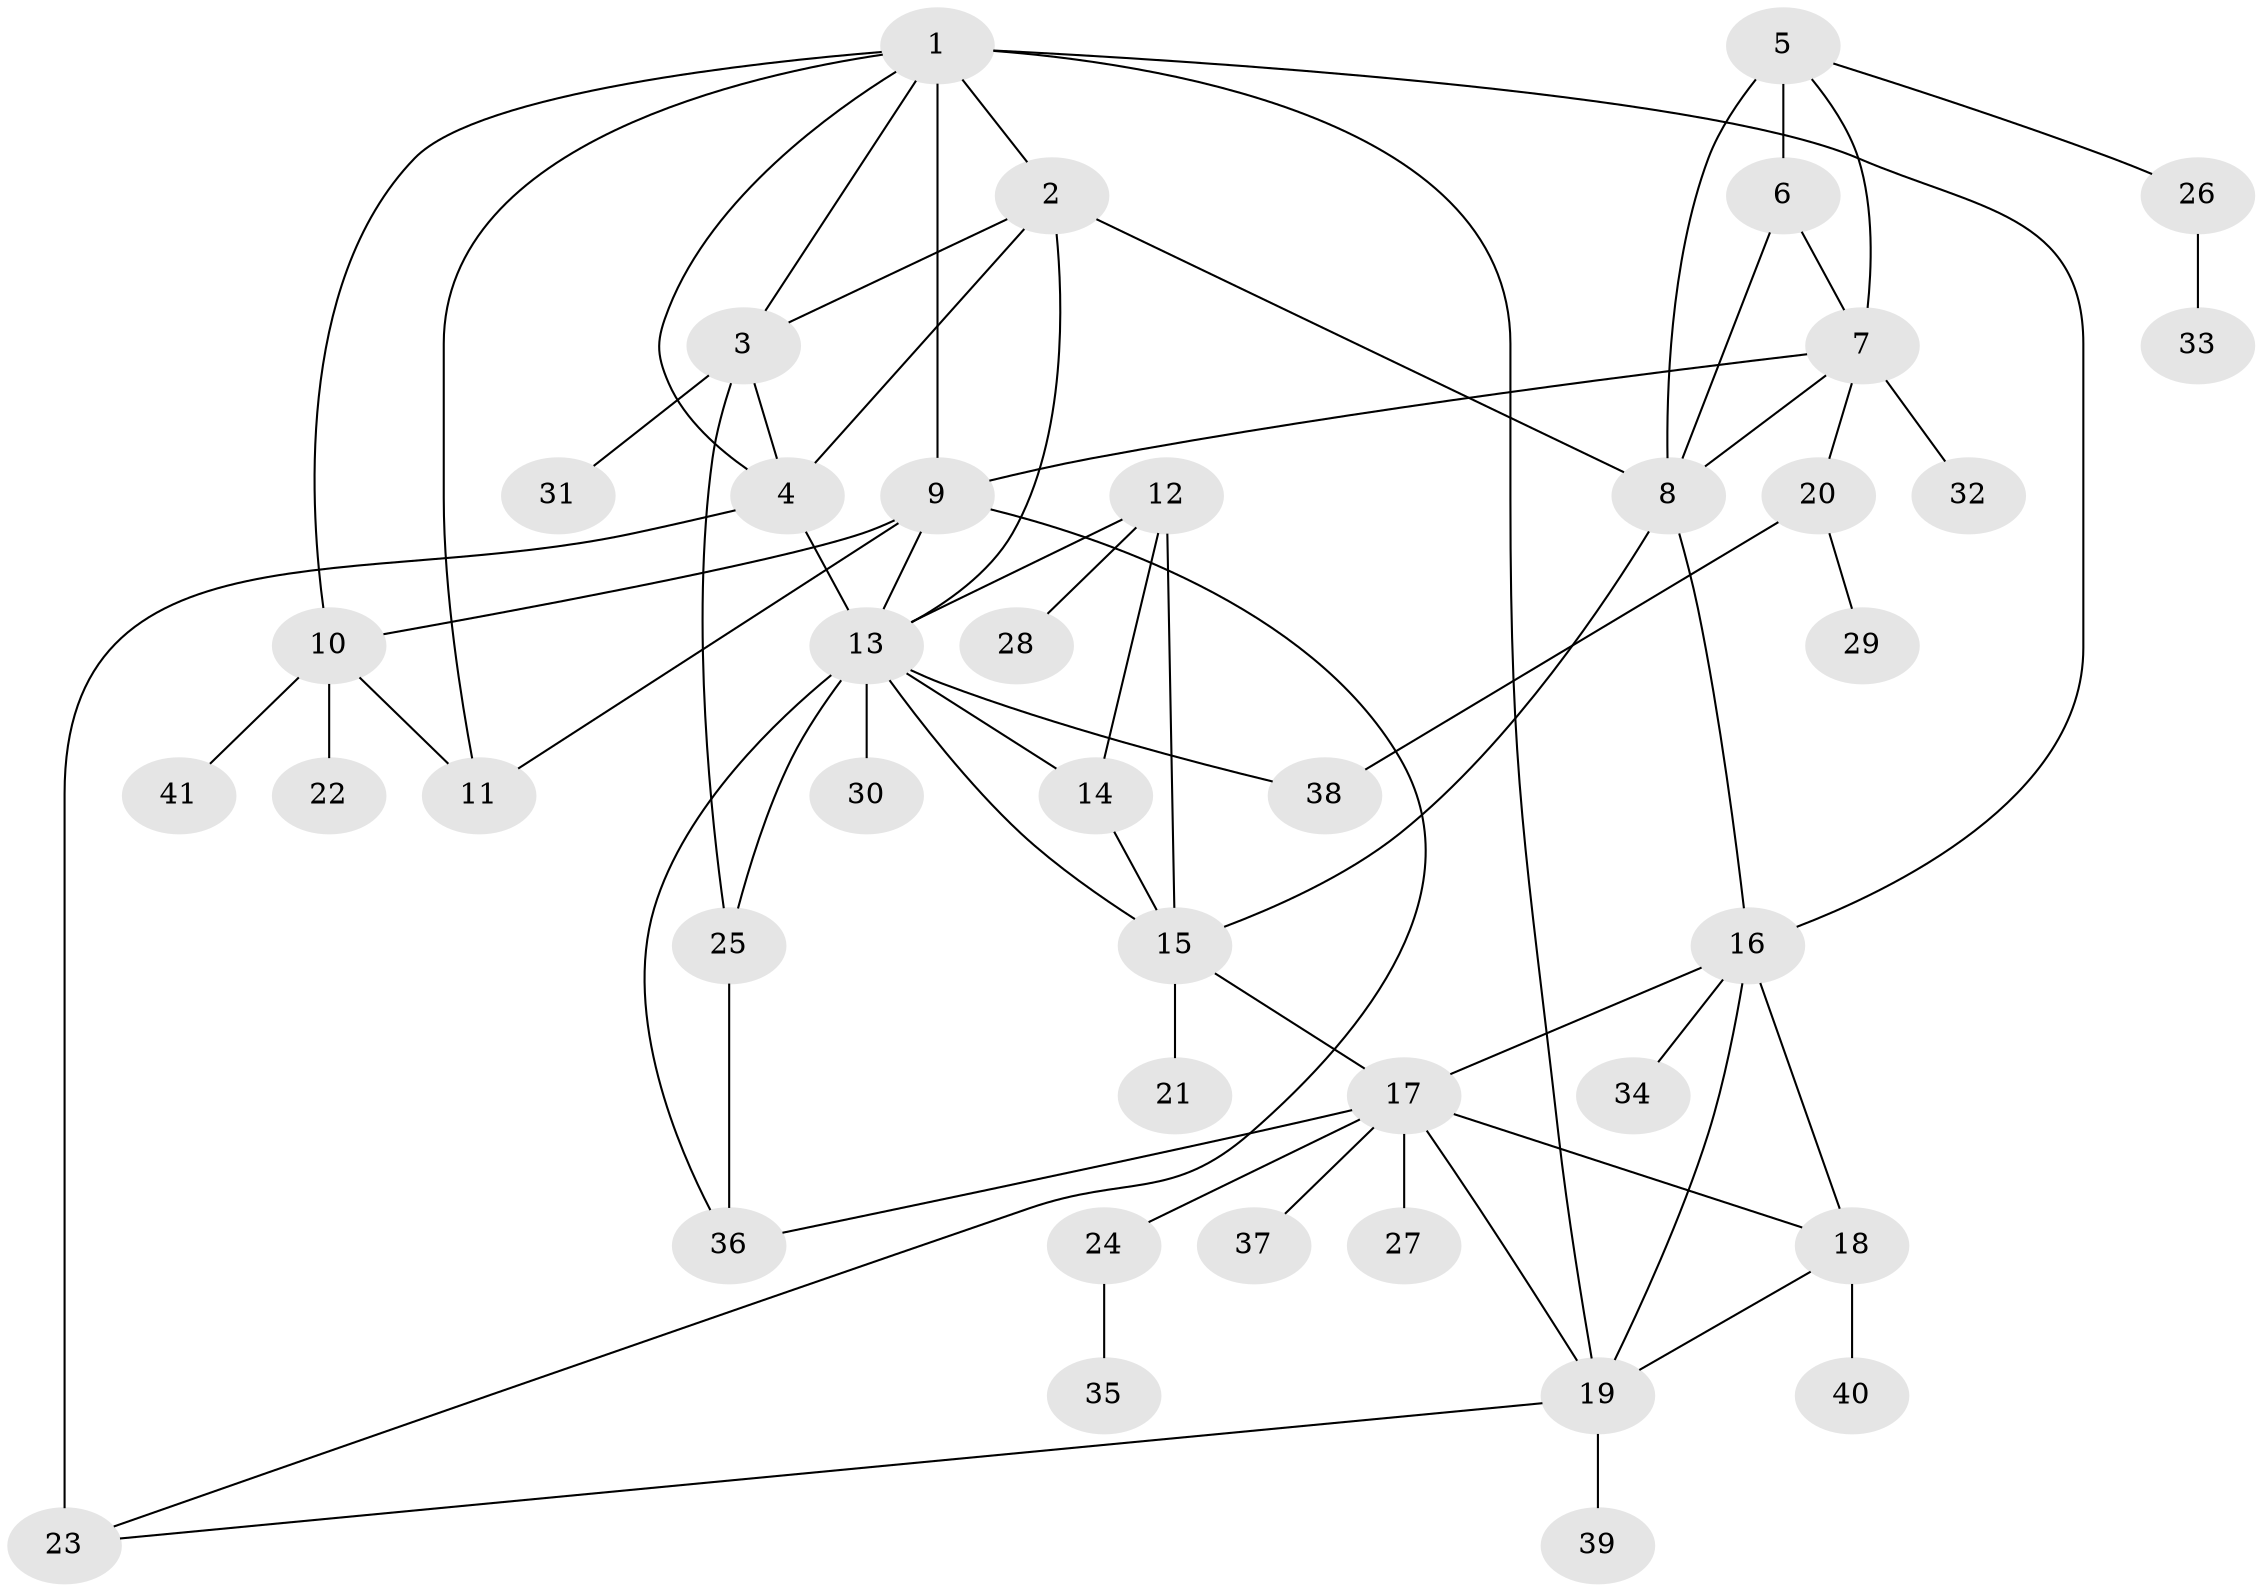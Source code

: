 // original degree distribution, {7: 0.0625, 4: 0.0375, 6: 0.05, 8: 0.025, 5: 0.05, 3: 0.0375, 11: 0.0125, 10: 0.025, 1: 0.5375, 2: 0.1625}
// Generated by graph-tools (version 1.1) at 2025/37/03/09/25 02:37:21]
// undirected, 41 vertices, 68 edges
graph export_dot {
graph [start="1"]
  node [color=gray90,style=filled];
  1;
  2;
  3;
  4;
  5;
  6;
  7;
  8;
  9;
  10;
  11;
  12;
  13;
  14;
  15;
  16;
  17;
  18;
  19;
  20;
  21;
  22;
  23;
  24;
  25;
  26;
  27;
  28;
  29;
  30;
  31;
  32;
  33;
  34;
  35;
  36;
  37;
  38;
  39;
  40;
  41;
  1 -- 2 [weight=2.0];
  1 -- 3 [weight=1.0];
  1 -- 4 [weight=1.0];
  1 -- 9 [weight=1.0];
  1 -- 10 [weight=1.0];
  1 -- 11 [weight=1.0];
  1 -- 16 [weight=1.0];
  1 -- 19 [weight=1.0];
  2 -- 3 [weight=1.0];
  2 -- 4 [weight=1.0];
  2 -- 8 [weight=1.0];
  2 -- 13 [weight=1.0];
  3 -- 4 [weight=1.0];
  3 -- 25 [weight=1.0];
  3 -- 31 [weight=1.0];
  4 -- 13 [weight=1.0];
  4 -- 23 [weight=3.0];
  5 -- 6 [weight=2.0];
  5 -- 7 [weight=1.0];
  5 -- 8 [weight=1.0];
  5 -- 26 [weight=1.0];
  6 -- 7 [weight=1.0];
  6 -- 8 [weight=1.0];
  7 -- 8 [weight=1.0];
  7 -- 9 [weight=1.0];
  7 -- 20 [weight=1.0];
  7 -- 32 [weight=1.0];
  8 -- 15 [weight=1.0];
  8 -- 16 [weight=1.0];
  9 -- 10 [weight=1.0];
  9 -- 11 [weight=2.0];
  9 -- 13 [weight=1.0];
  9 -- 23 [weight=1.0];
  10 -- 11 [weight=1.0];
  10 -- 22 [weight=1.0];
  10 -- 41 [weight=1.0];
  12 -- 13 [weight=1.0];
  12 -- 14 [weight=1.0];
  12 -- 15 [weight=1.0];
  12 -- 28 [weight=2.0];
  13 -- 14 [weight=1.0];
  13 -- 15 [weight=1.0];
  13 -- 25 [weight=1.0];
  13 -- 30 [weight=1.0];
  13 -- 36 [weight=1.0];
  13 -- 38 [weight=1.0];
  14 -- 15 [weight=1.0];
  15 -- 17 [weight=1.0];
  15 -- 21 [weight=4.0];
  16 -- 17 [weight=1.0];
  16 -- 18 [weight=1.0];
  16 -- 19 [weight=1.0];
  16 -- 34 [weight=1.0];
  17 -- 18 [weight=1.0];
  17 -- 19 [weight=1.0];
  17 -- 24 [weight=1.0];
  17 -- 27 [weight=2.0];
  17 -- 36 [weight=1.0];
  17 -- 37 [weight=1.0];
  18 -- 19 [weight=1.0];
  18 -- 40 [weight=1.0];
  19 -- 23 [weight=1.0];
  19 -- 39 [weight=1.0];
  20 -- 29 [weight=2.0];
  20 -- 38 [weight=1.0];
  24 -- 35 [weight=1.0];
  25 -- 36 [weight=2.0];
  26 -- 33 [weight=1.0];
}
